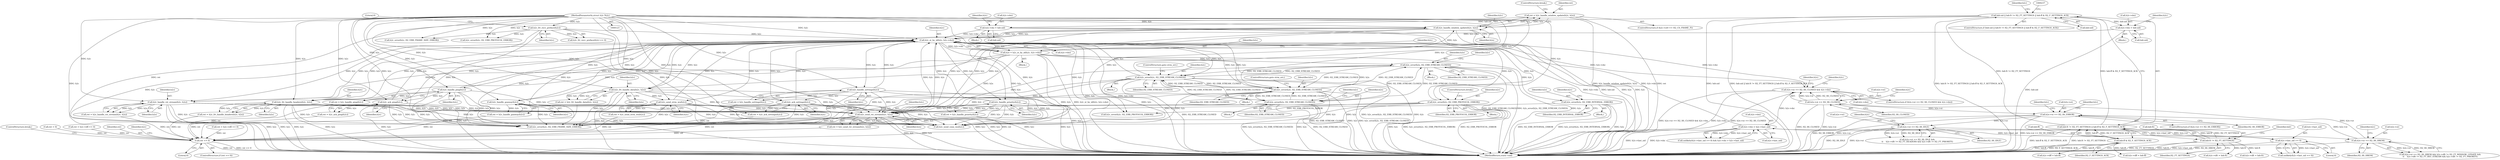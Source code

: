 digraph "0_haproxy_3f0e1ec70173593f4c2b3681b26c04a4ed5fc588@API" {
"1000656" [label="(Call,ret = h2c_handle_window_update(h2c, h2s))"];
"1000658" [label="(Call,h2c_handle_window_update(h2c, h2s))"];
"1000406" [label="(Call,h2c_st_by_id(h2c, h2c->dsi))"];
"1000753" [label="(Call,h2c_error(h2c, H2_ERR_PROTOCOL_ERROR))"];
"1000124" [label="(MethodParameterIn,struct h2c *h2c)"];
"1000806" [label="(Call,h2c_send_rst_stream(h2c, h2s))"];
"1000688" [label="(Call,h2c_frt_handle_headers(h2c, h2s))"];
"1000404" [label="(Call,h2s = h2c_st_by_id(h2c, h2c->dsi))"];
"1000646" [label="(Call,h2c_ack_ping(h2c))"];
"1000636" [label="(Call,h2c_handle_ping(h2c))"];
"1000749" [label="(Call,h2c_handle_goaway(h2c))"];
"1000614" [label="(Call,h2c_handle_settings(h2c))"];
"1000624" [label="(Call,h2c_ack_settings(h2c))"];
"1000736" [label="(Call,h2c_handle_rst_stream(h2c, h2s))"];
"1000551" [label="(Call,h2c_error(h2c, H2_ERR_STREAM_CLOSED))"];
"1000504" [label="(Call,h2c_error(h2c, H2_ERR_STREAM_CLOSED))"];
"1000471" [label="(Call,h2s_error(h2s, H2_ERR_STREAM_CLOSED))"];
"1000515" [label="(Call,h2s_error(h2s, H2_ERR_STREAM_CLOSED))"];
"1000701" [label="(Call,h2c_frt_handle_data(h2c, h2s))"];
"1000712" [label="(Call,h2c_send_strm_wu(h2c))"];
"1000724" [label="(Call,h2c_handle_priority(h2c))"];
"1000670" [label="(Call,h2s_error(h2s, H2_ERR_INTERNAL_ERROR))"];
"1000152" [label="(Call,h2c_frt_recv_preface(h2c))"];
"1000369" [label="(Call,h2c->dsi = hdr.sid)"];
"1000208" [label="(Call,hdr.sid || hdr.ft != H2_FT_SETTINGS || hdr.ff & H2_F_SETTINGS_ACK)"];
"1000212" [label="(Call,hdr.ft != H2_FT_SETTINGS || hdr.ff & H2_F_SETTINGS_ACK)"];
"1000213" [label="(Call,hdr.ft != H2_FT_SETTINGS)"];
"1000218" [label="(Call,hdr.ff & H2_F_SETTINGS_ACK)"];
"1000563" [label="(Call,h2c->dsi > h2c->last_sid)"];
"1000481" [label="(Call,h2s->st == H2_SS_CLOSED && h2c->dsi)"];
"1000482" [label="(Call,h2s->st == H2_SS_CLOSED)"];
"1000448" [label="(Call,h2s->st == H2_SS_HREM)"];
"1000420" [label="(Call,h2s->st == H2_SS_IDLE)"];
"1000788" [label="(Call,h2s->st == H2_SS_ERROR)"];
"1000558" [label="(Call,h2c->last_sid >= 0)"];
"1000268" [label="(Call,h2c->dsi = hdr.sid)"];
"1000810" [label="(Call,ret <= 0)"];
"1000637" [label="(Identifier,h2c)"];
"1000661" [label="(ControlStructure,break;)"];
"1000592" [label="(Call,ret = h2c->dfl == 0)"];
"1000217" [label="(Identifier,H2_FT_SETTINGS)"];
"1000369" [label="(Call,h2c->dsi = hdr.sid)"];
"1000701" [label="(Call,h2c_frt_handle_data(h2c, h2s))"];
"1000615" [label="(Identifier,h2c)"];
"1000556" [label="(Call,unlikely(h2c->last_sid >= 0) && h2c->dsi > h2c->last_sid)"];
"1000373" [label="(Call,hdr.sid)"];
"1000656" [label="(Call,ret = h2c_handle_window_update(h2c, h2s))"];
"1000736" [label="(Call,h2c_handle_rst_stream(h2c, h2s))"];
"1000218" [label="(Call,hdr.ff & H2_F_SETTINGS_ACK)"];
"1000562" [label="(Literal,0)"];
"1000813" [label="(ControlStructure,break;)"];
"1000808" [label="(Identifier,h2s)"];
"1000307" [label="(Call,ret = 0)"];
"1000779" [label="(Call,ret = h2c->dfl == 0)"];
"1000152" [label="(Call,h2c_frt_recv_preface(h2c))"];
"1000625" [label="(Identifier,h2c)"];
"1000788" [label="(Call,h2s->st == H2_SS_ERROR)"];
"1000219" [label="(Call,hdr.ff)"];
"1000557" [label="(Call,unlikely(h2c->last_sid >= 0))"];
"1000404" [label="(Call,h2s = h2c_st_by_id(h2c, h2c->dsi))"];
"1000646" [label="(Call,h2c_ack_ping(h2c))"];
"1000305" [label="(Block,)"];
"1000272" [label="(Call,hdr.sid)"];
"1000614" [label="(Call,h2c_handle_settings(h2c))"];
"1000807" [label="(Identifier,h2c)"];
"1000207" [label="(ControlStructure,if (hdr.sid || hdr.ft != H2_FT_SETTINGS || hdr.ff & H2_F_SETTINGS_ACK))"];
"1000690" [label="(Identifier,h2s)"];
"1000801" [label="(Identifier,h2c)"];
"1000420" [label="(Call,h2s->st == H2_SS_IDLE)"];
"1000407" [label="(Identifier,h2c)"];
"1000482" [label="(Call,h2s->st == H2_SS_CLOSED)"];
"1000481" [label="(Call,h2s->st == H2_SS_CLOSED && h2c->dsi)"];
"1000124" [label="(MethodParameterIn,struct h2c *h2c)"];
"1000660" [label="(Identifier,h2s)"];
"1000811" [label="(Identifier,ret)"];
"1000488" [label="(Identifier,h2c)"];
"1000154" [label="(Literal,0)"];
"1000447" [label="(Call,h2s->st == H2_SS_HREM && h2c->dft != H2_FT_WINDOW_UPDATE &&\n\t\t    h2c->dft != H2_FT_RST_STREAM && h2c->dft != H2_FT_PRIORITY)"];
"1000624" [label="(Call,h2c_ack_settings(h2c))"];
"1000810" [label="(Call,ret <= 0)"];
"1000550" [label="(Block,)"];
"1000647" [label="(Identifier,h2c)"];
"1000558" [label="(Call,h2c->last_sid >= 0)"];
"1000689" [label="(Identifier,h2c)"];
"1000747" [label="(Call,ret = h2c_handle_goaway(h2c))"];
"1000657" [label="(Identifier,ret)"];
"1000789" [label="(Call,h2s->st)"];
"1000551" [label="(Call,h2c_error(h2c, H2_ERR_STREAM_CLOSED))"];
"1000612" [label="(Call,ret = h2c_handle_settings(h2c))"];
"1000737" [label="(Identifier,h2c)"];
"1000225" [label="(Identifier,h2c)"];
"1000622" [label="(Call,ret = h2c_ack_settings(h2c))"];
"1000323" [label="(Block,)"];
"1000476" [label="(Identifier,h2c)"];
"1000353" [label="(Call,h2c_error(h2c, H2_ERR_FRAME_SIZE_ERROR))"];
"1000658" [label="(Call,h2c_handle_window_update(h2c, h2s))"];
"1000517" [label="(Identifier,H2_ERR_STREAM_CLOSED)"];
"1000699" [label="(Call,ret = h2c_frt_handle_data(h2c, h2s))"];
"1000437" [label="(Call,h2c_error(h2c, H2_ERR_PROTOCOL_ERROR))"];
"1000560" [label="(Identifier,h2c)"];
"1000806" [label="(Call,h2c_send_rst_stream(h2c, h2s))"];
"1000754" [label="(Identifier,h2c)"];
"1000383" [label="(Call,h2c->dff = hdr.ff)"];
"1000153" [label="(Identifier,h2c)"];
"1000854" [label="(MethodReturn,static void)"];
"1000756" [label="(ControlStructure,break;)"];
"1000222" [label="(Identifier,H2_F_SETTINGS_ACK)"];
"1000755" [label="(Identifier,H2_ERR_PROTOCOL_ERROR)"];
"1000370" [label="(Call,h2c->dsi)"];
"1000456" [label="(Identifier,h2c)"];
"1000567" [label="(Call,h2c->last_sid)"];
"1000376" [label="(Call,h2c->dft = hdr.ft)"];
"1000554" [label="(ControlStructure,goto strm_err;)"];
"1000850" [label="(Call,h2c_send_conn_wu(h2c))"];
"1000710" [label="(Call,ret = h2c_send_strm_wu(h2c))"];
"1000787" [label="(ControlStructure,if (h2s->st == H2_SS_ERROR))"];
"1000659" [label="(Identifier,h2c)"];
"1000688" [label="(Call,h2c_frt_handle_headers(h2c, h2s))"];
"1000753" [label="(Call,h2c_error(h2c, H2_ERR_PROTOCOL_ERROR))"];
"1000675" [label="(Identifier,h2c)"];
"1000268" [label="(Call,h2c->dsi = hdr.sid)"];
"1000553" [label="(Identifier,H2_ERR_STREAM_CLOSED)"];
"1000670" [label="(Call,h2s_error(h2s, H2_ERR_INTERNAL_ERROR))"];
"1000812" [label="(Literal,0)"];
"1000414" [label="(Identifier,h2c)"];
"1000809" [label="(ControlStructure,if (ret <= 0))"];
"1000738" [label="(Identifier,h2s)"];
"1000552" [label="(Identifier,h2c)"];
"1000486" [label="(Identifier,H2_SS_CLOSED)"];
"1000515" [label="(Call,h2s_error(h2s, H2_ERR_STREAM_CLOSED))"];
"1000506" [label="(Identifier,H2_ERR_STREAM_CLOSED)"];
"1000604" [label="(Block,)"];
"1000520" [label="(Identifier,h2c)"];
"1000503" [label="(Block,)"];
"1000277" [label="(Identifier,h2c)"];
"1000750" [label="(Identifier,h2c)"];
"1000471" [label="(Call,h2s_error(h2s, H2_ERR_STREAM_CLOSED))"];
"1000408" [label="(Call,h2c->dsi)"];
"1000252" [label="(Call,h2c_error(h2c, H2_ERR_FRAME_SIZE_ERROR))"];
"1000209" [label="(Call,hdr.sid)"];
"1000636" [label="(Call,h2c_handle_ping(h2c))"];
"1000563" [label="(Call,h2c->dsi > h2c->last_sid)"];
"1000712" [label="(Call,h2c_send_strm_wu(h2c))"];
"1000449" [label="(Call,h2s->st)"];
"1000470" [label="(Block,)"];
"1000424" [label="(Identifier,H2_SS_IDLE)"];
"1000634" [label="(Call,ret = h2c_handle_ping(h2c))"];
"1000507" [label="(ControlStructure,goto strm_err;)"];
"1000564" [label="(Call,h2c->dsi)"];
"1000495" [label="(Identifier,h2c)"];
"1000703" [label="(Identifier,h2s)"];
"1000672" [label="(Identifier,H2_ERR_INTERNAL_ERROR)"];
"1000214" [label="(Call,hdr.ft)"];
"1000421" [label="(Call,h2s->st)"];
"1000282" [label="(Call,h2c->dff = hdr.ff)"];
"1000220" [label="(Identifier,hdr)"];
"1000713" [label="(Identifier,h2c)"];
"1000269" [label="(Call,h2c->dsi)"];
"1000817" [label="(Identifier,h2c)"];
"1000448" [label="(Call,h2s->st == H2_SS_HREM)"];
"1000671" [label="(Identifier,h2s)"];
"1000702" [label="(Identifier,h2c)"];
"1000650" [label="(ControlStructure,if (h2c->st0 == H2_CS_FRAME_P))"];
"1000208" [label="(Call,hdr.sid || hdr.ft != H2_FT_SETTINGS || hdr.ff & H2_F_SETTINGS_ACK)"];
"1000749" [label="(Call,h2c_handle_goaway(h2c))"];
"1000516" [label="(Identifier,h2s)"];
"1000275" [label="(Call,h2c->dft = hdr.ft)"];
"1000559" [label="(Call,h2c->last_sid)"];
"1000504" [label="(Call,h2c_error(h2c, H2_ERR_STREAM_CLOSED))"];
"1000686" [label="(Call,ret = h2c_frt_handle_headers(h2c, h2s))"];
"1000224" [label="(Call,h2c_error(h2c, H2_ERR_PROTOCOL_ERROR))"];
"1000804" [label="(Call,ret = h2c_send_rst_stream(h2c, h2s))"];
"1000483" [label="(Call,h2s->st)"];
"1000472" [label="(Identifier,h2s)"];
"1000419" [label="(Call,h2s->st == H2_SS_IDLE &&\n\t\t    h2c->dft != H2_FT_HEADERS && h2c->dft != H2_FT_PRIORITY)"];
"1000406" [label="(Call,h2c_st_by_id(h2c, h2c->dsi))"];
"1000514" [label="(Block,)"];
"1000378" [label="(Identifier,h2c)"];
"1000213" [label="(Call,hdr.ft != H2_FT_SETTINGS)"];
"1000405" [label="(Identifier,h2s)"];
"1000792" [label="(Identifier,H2_SS_ERROR)"];
"1000473" [label="(Identifier,H2_ERR_STREAM_CLOSED)"];
"1000151" [label="(Call,h2c_frt_recv_preface(h2c) <= 0)"];
"1000734" [label="(Call,ret = h2c_handle_rst_stream(h2c, h2s))"];
"1000725" [label="(Identifier,h2c)"];
"1000428" [label="(Identifier,h2c)"];
"1000669" [label="(Block,)"];
"1000724" [label="(Call,h2c_handle_priority(h2c))"];
"1000212" [label="(Call,hdr.ft != H2_FT_SETTINGS || hdr.ff & H2_F_SETTINGS_ACK)"];
"1000487" [label="(Call,h2c->dsi)"];
"1000644" [label="(Call,ret = h2c_ack_ping(h2c))"];
"1000505" [label="(Identifier,h2c)"];
"1000480" [label="(ControlStructure,if (h2s->st == H2_SS_CLOSED && h2c->dsi))"];
"1000795" [label="(Identifier,h2c)"];
"1000184" [label="(Block,)"];
"1000722" [label="(Call,ret = h2c_handle_priority(h2c))"];
"1000452" [label="(Identifier,H2_SS_HREM)"];
"1000656" -> "1000650"  [label="AST: "];
"1000656" -> "1000658"  [label="CFG: "];
"1000657" -> "1000656"  [label="AST: "];
"1000658" -> "1000656"  [label="AST: "];
"1000661" -> "1000656"  [label="CFG: "];
"1000656" -> "1000854"  [label="DDG: h2c_handle_window_update(h2c, h2s)"];
"1000656" -> "1000854"  [label="DDG: ret"];
"1000658" -> "1000656"  [label="DDG: h2c"];
"1000658" -> "1000656"  [label="DDG: h2s"];
"1000656" -> "1000810"  [label="DDG: ret"];
"1000658" -> "1000660"  [label="CFG: "];
"1000659" -> "1000658"  [label="AST: "];
"1000660" -> "1000658"  [label="AST: "];
"1000658" -> "1000854"  [label="DDG: h2s"];
"1000658" -> "1000854"  [label="DDG: h2c"];
"1000658" -> "1000353"  [label="DDG: h2c"];
"1000658" -> "1000406"  [label="DDG: h2c"];
"1000406" -> "1000658"  [label="DDG: h2c"];
"1000124" -> "1000658"  [label="DDG: h2c"];
"1000404" -> "1000658"  [label="DDG: h2s"];
"1000658" -> "1000806"  [label="DDG: h2c"];
"1000658" -> "1000806"  [label="DDG: h2s"];
"1000658" -> "1000850"  [label="DDG: h2c"];
"1000406" -> "1000404"  [label="AST: "];
"1000406" -> "1000408"  [label="CFG: "];
"1000407" -> "1000406"  [label="AST: "];
"1000408" -> "1000406"  [label="AST: "];
"1000404" -> "1000406"  [label="CFG: "];
"1000406" -> "1000854"  [label="DDG: h2c"];
"1000406" -> "1000854"  [label="DDG: h2c->dsi"];
"1000406" -> "1000353"  [label="DDG: h2c"];
"1000406" -> "1000404"  [label="DDG: h2c"];
"1000406" -> "1000404"  [label="DDG: h2c->dsi"];
"1000753" -> "1000406"  [label="DDG: h2c"];
"1000806" -> "1000406"  [label="DDG: h2c"];
"1000688" -> "1000406"  [label="DDG: h2c"];
"1000646" -> "1000406"  [label="DDG: h2c"];
"1000749" -> "1000406"  [label="DDG: h2c"];
"1000614" -> "1000406"  [label="DDG: h2c"];
"1000152" -> "1000406"  [label="DDG: h2c"];
"1000624" -> "1000406"  [label="DDG: h2c"];
"1000736" -> "1000406"  [label="DDG: h2c"];
"1000551" -> "1000406"  [label="DDG: h2c"];
"1000636" -> "1000406"  [label="DDG: h2c"];
"1000701" -> "1000406"  [label="DDG: h2c"];
"1000712" -> "1000406"  [label="DDG: h2c"];
"1000724" -> "1000406"  [label="DDG: h2c"];
"1000504" -> "1000406"  [label="DDG: h2c"];
"1000124" -> "1000406"  [label="DDG: h2c"];
"1000369" -> "1000406"  [label="DDG: h2c->dsi"];
"1000563" -> "1000406"  [label="DDG: h2c->dsi"];
"1000481" -> "1000406"  [label="DDG: h2c->dsi"];
"1000268" -> "1000406"  [label="DDG: h2c->dsi"];
"1000406" -> "1000437"  [label="DDG: h2c"];
"1000406" -> "1000481"  [label="DDG: h2c->dsi"];
"1000406" -> "1000504"  [label="DDG: h2c"];
"1000406" -> "1000551"  [label="DDG: h2c"];
"1000406" -> "1000614"  [label="DDG: h2c"];
"1000406" -> "1000624"  [label="DDG: h2c"];
"1000406" -> "1000636"  [label="DDG: h2c"];
"1000406" -> "1000646"  [label="DDG: h2c"];
"1000406" -> "1000688"  [label="DDG: h2c"];
"1000406" -> "1000701"  [label="DDG: h2c"];
"1000406" -> "1000712"  [label="DDG: h2c"];
"1000406" -> "1000724"  [label="DDG: h2c"];
"1000406" -> "1000736"  [label="DDG: h2c"];
"1000406" -> "1000749"  [label="DDG: h2c"];
"1000406" -> "1000753"  [label="DDG: h2c"];
"1000406" -> "1000806"  [label="DDG: h2c"];
"1000406" -> "1000850"  [label="DDG: h2c"];
"1000753" -> "1000604"  [label="AST: "];
"1000753" -> "1000755"  [label="CFG: "];
"1000754" -> "1000753"  [label="AST: "];
"1000755" -> "1000753"  [label="AST: "];
"1000756" -> "1000753"  [label="CFG: "];
"1000753" -> "1000854"  [label="DDG: h2c"];
"1000753" -> "1000854"  [label="DDG: h2c_error(h2c, H2_ERR_PROTOCOL_ERROR)"];
"1000753" -> "1000854"  [label="DDG: H2_ERR_PROTOCOL_ERROR"];
"1000753" -> "1000353"  [label="DDG: h2c"];
"1000753" -> "1000437"  [label="DDG: H2_ERR_PROTOCOL_ERROR"];
"1000124" -> "1000753"  [label="DDG: h2c"];
"1000753" -> "1000806"  [label="DDG: h2c"];
"1000753" -> "1000850"  [label="DDG: h2c"];
"1000124" -> "1000123"  [label="AST: "];
"1000124" -> "1000854"  [label="DDG: h2c"];
"1000124" -> "1000152"  [label="DDG: h2c"];
"1000124" -> "1000224"  [label="DDG: h2c"];
"1000124" -> "1000252"  [label="DDG: h2c"];
"1000124" -> "1000353"  [label="DDG: h2c"];
"1000124" -> "1000437"  [label="DDG: h2c"];
"1000124" -> "1000504"  [label="DDG: h2c"];
"1000124" -> "1000551"  [label="DDG: h2c"];
"1000124" -> "1000614"  [label="DDG: h2c"];
"1000124" -> "1000624"  [label="DDG: h2c"];
"1000124" -> "1000636"  [label="DDG: h2c"];
"1000124" -> "1000646"  [label="DDG: h2c"];
"1000124" -> "1000688"  [label="DDG: h2c"];
"1000124" -> "1000701"  [label="DDG: h2c"];
"1000124" -> "1000712"  [label="DDG: h2c"];
"1000124" -> "1000724"  [label="DDG: h2c"];
"1000124" -> "1000736"  [label="DDG: h2c"];
"1000124" -> "1000749"  [label="DDG: h2c"];
"1000124" -> "1000806"  [label="DDG: h2c"];
"1000124" -> "1000850"  [label="DDG: h2c"];
"1000806" -> "1000804"  [label="AST: "];
"1000806" -> "1000808"  [label="CFG: "];
"1000807" -> "1000806"  [label="AST: "];
"1000808" -> "1000806"  [label="AST: "];
"1000804" -> "1000806"  [label="CFG: "];
"1000806" -> "1000854"  [label="DDG: h2c"];
"1000806" -> "1000854"  [label="DDG: h2s"];
"1000806" -> "1000353"  [label="DDG: h2c"];
"1000806" -> "1000804"  [label="DDG: h2c"];
"1000806" -> "1000804"  [label="DDG: h2s"];
"1000688" -> "1000806"  [label="DDG: h2c"];
"1000688" -> "1000806"  [label="DDG: h2s"];
"1000646" -> "1000806"  [label="DDG: h2c"];
"1000749" -> "1000806"  [label="DDG: h2c"];
"1000614" -> "1000806"  [label="DDG: h2c"];
"1000624" -> "1000806"  [label="DDG: h2c"];
"1000736" -> "1000806"  [label="DDG: h2c"];
"1000736" -> "1000806"  [label="DDG: h2s"];
"1000551" -> "1000806"  [label="DDG: h2c"];
"1000636" -> "1000806"  [label="DDG: h2c"];
"1000701" -> "1000806"  [label="DDG: h2c"];
"1000701" -> "1000806"  [label="DDG: h2s"];
"1000712" -> "1000806"  [label="DDG: h2c"];
"1000724" -> "1000806"  [label="DDG: h2c"];
"1000504" -> "1000806"  [label="DDG: h2c"];
"1000404" -> "1000806"  [label="DDG: h2s"];
"1000471" -> "1000806"  [label="DDG: h2s"];
"1000515" -> "1000806"  [label="DDG: h2s"];
"1000670" -> "1000806"  [label="DDG: h2s"];
"1000806" -> "1000850"  [label="DDG: h2c"];
"1000688" -> "1000686"  [label="AST: "];
"1000688" -> "1000690"  [label="CFG: "];
"1000689" -> "1000688"  [label="AST: "];
"1000690" -> "1000688"  [label="AST: "];
"1000686" -> "1000688"  [label="CFG: "];
"1000688" -> "1000854"  [label="DDG: h2c"];
"1000688" -> "1000854"  [label="DDG: h2s"];
"1000688" -> "1000353"  [label="DDG: h2c"];
"1000688" -> "1000686"  [label="DDG: h2c"];
"1000688" -> "1000686"  [label="DDG: h2s"];
"1000404" -> "1000688"  [label="DDG: h2s"];
"1000688" -> "1000850"  [label="DDG: h2c"];
"1000404" -> "1000305"  [label="AST: "];
"1000405" -> "1000404"  [label="AST: "];
"1000414" -> "1000404"  [label="CFG: "];
"1000404" -> "1000854"  [label="DDG: h2s"];
"1000404" -> "1000854"  [label="DDG: h2c_st_by_id(h2c, h2c->dsi)"];
"1000404" -> "1000471"  [label="DDG: h2s"];
"1000404" -> "1000515"  [label="DDG: h2s"];
"1000404" -> "1000670"  [label="DDG: h2s"];
"1000404" -> "1000701"  [label="DDG: h2s"];
"1000404" -> "1000736"  [label="DDG: h2s"];
"1000646" -> "1000644"  [label="AST: "];
"1000646" -> "1000647"  [label="CFG: "];
"1000647" -> "1000646"  [label="AST: "];
"1000644" -> "1000646"  [label="CFG: "];
"1000646" -> "1000854"  [label="DDG: h2c"];
"1000646" -> "1000353"  [label="DDG: h2c"];
"1000646" -> "1000644"  [label="DDG: h2c"];
"1000636" -> "1000646"  [label="DDG: h2c"];
"1000646" -> "1000850"  [label="DDG: h2c"];
"1000636" -> "1000634"  [label="AST: "];
"1000636" -> "1000637"  [label="CFG: "];
"1000637" -> "1000636"  [label="AST: "];
"1000634" -> "1000636"  [label="CFG: "];
"1000636" -> "1000854"  [label="DDG: h2c"];
"1000636" -> "1000353"  [label="DDG: h2c"];
"1000636" -> "1000634"  [label="DDG: h2c"];
"1000636" -> "1000850"  [label="DDG: h2c"];
"1000749" -> "1000747"  [label="AST: "];
"1000749" -> "1000750"  [label="CFG: "];
"1000750" -> "1000749"  [label="AST: "];
"1000747" -> "1000749"  [label="CFG: "];
"1000749" -> "1000854"  [label="DDG: h2c"];
"1000749" -> "1000353"  [label="DDG: h2c"];
"1000749" -> "1000747"  [label="DDG: h2c"];
"1000749" -> "1000850"  [label="DDG: h2c"];
"1000614" -> "1000612"  [label="AST: "];
"1000614" -> "1000615"  [label="CFG: "];
"1000615" -> "1000614"  [label="AST: "];
"1000612" -> "1000614"  [label="CFG: "];
"1000614" -> "1000854"  [label="DDG: h2c"];
"1000614" -> "1000353"  [label="DDG: h2c"];
"1000614" -> "1000612"  [label="DDG: h2c"];
"1000614" -> "1000624"  [label="DDG: h2c"];
"1000614" -> "1000850"  [label="DDG: h2c"];
"1000624" -> "1000622"  [label="AST: "];
"1000624" -> "1000625"  [label="CFG: "];
"1000625" -> "1000624"  [label="AST: "];
"1000622" -> "1000624"  [label="CFG: "];
"1000624" -> "1000854"  [label="DDG: h2c"];
"1000624" -> "1000353"  [label="DDG: h2c"];
"1000624" -> "1000622"  [label="DDG: h2c"];
"1000624" -> "1000850"  [label="DDG: h2c"];
"1000736" -> "1000734"  [label="AST: "];
"1000736" -> "1000738"  [label="CFG: "];
"1000737" -> "1000736"  [label="AST: "];
"1000738" -> "1000736"  [label="AST: "];
"1000734" -> "1000736"  [label="CFG: "];
"1000736" -> "1000854"  [label="DDG: h2s"];
"1000736" -> "1000854"  [label="DDG: h2c"];
"1000736" -> "1000353"  [label="DDG: h2c"];
"1000736" -> "1000734"  [label="DDG: h2c"];
"1000736" -> "1000734"  [label="DDG: h2s"];
"1000736" -> "1000850"  [label="DDG: h2c"];
"1000551" -> "1000550"  [label="AST: "];
"1000551" -> "1000553"  [label="CFG: "];
"1000552" -> "1000551"  [label="AST: "];
"1000553" -> "1000551"  [label="AST: "];
"1000554" -> "1000551"  [label="CFG: "];
"1000551" -> "1000854"  [label="DDG: H2_ERR_STREAM_CLOSED"];
"1000551" -> "1000854"  [label="DDG: h2c_error(h2c, H2_ERR_STREAM_CLOSED)"];
"1000551" -> "1000854"  [label="DDG: h2c"];
"1000551" -> "1000353"  [label="DDG: h2c"];
"1000551" -> "1000471"  [label="DDG: H2_ERR_STREAM_CLOSED"];
"1000551" -> "1000504"  [label="DDG: H2_ERR_STREAM_CLOSED"];
"1000551" -> "1000515"  [label="DDG: H2_ERR_STREAM_CLOSED"];
"1000504" -> "1000551"  [label="DDG: H2_ERR_STREAM_CLOSED"];
"1000471" -> "1000551"  [label="DDG: H2_ERR_STREAM_CLOSED"];
"1000515" -> "1000551"  [label="DDG: H2_ERR_STREAM_CLOSED"];
"1000551" -> "1000850"  [label="DDG: h2c"];
"1000504" -> "1000503"  [label="AST: "];
"1000504" -> "1000506"  [label="CFG: "];
"1000505" -> "1000504"  [label="AST: "];
"1000506" -> "1000504"  [label="AST: "];
"1000507" -> "1000504"  [label="CFG: "];
"1000504" -> "1000854"  [label="DDG: H2_ERR_STREAM_CLOSED"];
"1000504" -> "1000854"  [label="DDG: h2c"];
"1000504" -> "1000854"  [label="DDG: h2c_error(h2c, H2_ERR_STREAM_CLOSED)"];
"1000504" -> "1000353"  [label="DDG: h2c"];
"1000504" -> "1000471"  [label="DDG: H2_ERR_STREAM_CLOSED"];
"1000471" -> "1000504"  [label="DDG: H2_ERR_STREAM_CLOSED"];
"1000515" -> "1000504"  [label="DDG: H2_ERR_STREAM_CLOSED"];
"1000504" -> "1000515"  [label="DDG: H2_ERR_STREAM_CLOSED"];
"1000504" -> "1000850"  [label="DDG: h2c"];
"1000471" -> "1000470"  [label="AST: "];
"1000471" -> "1000473"  [label="CFG: "];
"1000472" -> "1000471"  [label="AST: "];
"1000473" -> "1000471"  [label="AST: "];
"1000476" -> "1000471"  [label="CFG: "];
"1000471" -> "1000854"  [label="DDG: h2s"];
"1000471" -> "1000854"  [label="DDG: H2_ERR_STREAM_CLOSED"];
"1000471" -> "1000854"  [label="DDG: h2s_error(h2s, H2_ERR_STREAM_CLOSED)"];
"1000515" -> "1000471"  [label="DDG: H2_ERR_STREAM_CLOSED"];
"1000471" -> "1000515"  [label="DDG: H2_ERR_STREAM_CLOSED"];
"1000515" -> "1000514"  [label="AST: "];
"1000515" -> "1000517"  [label="CFG: "];
"1000516" -> "1000515"  [label="AST: "];
"1000517" -> "1000515"  [label="AST: "];
"1000520" -> "1000515"  [label="CFG: "];
"1000515" -> "1000854"  [label="DDG: h2s_error(h2s, H2_ERR_STREAM_CLOSED)"];
"1000515" -> "1000854"  [label="DDG: h2s"];
"1000515" -> "1000854"  [label="DDG: H2_ERR_STREAM_CLOSED"];
"1000701" -> "1000699"  [label="AST: "];
"1000701" -> "1000703"  [label="CFG: "];
"1000702" -> "1000701"  [label="AST: "];
"1000703" -> "1000701"  [label="AST: "];
"1000699" -> "1000701"  [label="CFG: "];
"1000701" -> "1000854"  [label="DDG: h2c"];
"1000701" -> "1000854"  [label="DDG: h2s"];
"1000701" -> "1000353"  [label="DDG: h2c"];
"1000701" -> "1000699"  [label="DDG: h2c"];
"1000701" -> "1000699"  [label="DDG: h2s"];
"1000701" -> "1000712"  [label="DDG: h2c"];
"1000701" -> "1000850"  [label="DDG: h2c"];
"1000712" -> "1000710"  [label="AST: "];
"1000712" -> "1000713"  [label="CFG: "];
"1000713" -> "1000712"  [label="AST: "];
"1000710" -> "1000712"  [label="CFG: "];
"1000712" -> "1000854"  [label="DDG: h2c"];
"1000712" -> "1000353"  [label="DDG: h2c"];
"1000712" -> "1000710"  [label="DDG: h2c"];
"1000712" -> "1000850"  [label="DDG: h2c"];
"1000724" -> "1000722"  [label="AST: "];
"1000724" -> "1000725"  [label="CFG: "];
"1000725" -> "1000724"  [label="AST: "];
"1000722" -> "1000724"  [label="CFG: "];
"1000724" -> "1000854"  [label="DDG: h2c"];
"1000724" -> "1000353"  [label="DDG: h2c"];
"1000724" -> "1000722"  [label="DDG: h2c"];
"1000724" -> "1000850"  [label="DDG: h2c"];
"1000670" -> "1000669"  [label="AST: "];
"1000670" -> "1000672"  [label="CFG: "];
"1000671" -> "1000670"  [label="AST: "];
"1000672" -> "1000670"  [label="AST: "];
"1000675" -> "1000670"  [label="CFG: "];
"1000670" -> "1000854"  [label="DDG: H2_ERR_INTERNAL_ERROR"];
"1000670" -> "1000854"  [label="DDG: h2s_error(h2s, H2_ERR_INTERNAL_ERROR)"];
"1000670" -> "1000854"  [label="DDG: h2s"];
"1000152" -> "1000151"  [label="AST: "];
"1000152" -> "1000153"  [label="CFG: "];
"1000153" -> "1000152"  [label="AST: "];
"1000154" -> "1000152"  [label="CFG: "];
"1000152" -> "1000854"  [label="DDG: h2c"];
"1000152" -> "1000151"  [label="DDG: h2c"];
"1000152" -> "1000224"  [label="DDG: h2c"];
"1000152" -> "1000252"  [label="DDG: h2c"];
"1000152" -> "1000353"  [label="DDG: h2c"];
"1000152" -> "1000850"  [label="DDG: h2c"];
"1000369" -> "1000323"  [label="AST: "];
"1000369" -> "1000373"  [label="CFG: "];
"1000370" -> "1000369"  [label="AST: "];
"1000373" -> "1000369"  [label="AST: "];
"1000378" -> "1000369"  [label="CFG: "];
"1000369" -> "1000854"  [label="DDG: hdr.sid"];
"1000208" -> "1000369"  [label="DDG: hdr.sid"];
"1000208" -> "1000207"  [label="AST: "];
"1000208" -> "1000209"  [label="CFG: "];
"1000208" -> "1000212"  [label="CFG: "];
"1000209" -> "1000208"  [label="AST: "];
"1000212" -> "1000208"  [label="AST: "];
"1000225" -> "1000208"  [label="CFG: "];
"1000237" -> "1000208"  [label="CFG: "];
"1000208" -> "1000854"  [label="DDG: hdr.sid"];
"1000208" -> "1000854"  [label="DDG: hdr.sid || hdr.ft != H2_FT_SETTINGS || hdr.ff & H2_F_SETTINGS_ACK"];
"1000208" -> "1000854"  [label="DDG: hdr.ft != H2_FT_SETTINGS || hdr.ff & H2_F_SETTINGS_ACK"];
"1000212" -> "1000208"  [label="DDG: hdr.ft != H2_FT_SETTINGS"];
"1000212" -> "1000208"  [label="DDG: hdr.ff & H2_F_SETTINGS_ACK"];
"1000208" -> "1000268"  [label="DDG: hdr.sid"];
"1000212" -> "1000213"  [label="CFG: "];
"1000212" -> "1000218"  [label="CFG: "];
"1000213" -> "1000212"  [label="AST: "];
"1000218" -> "1000212"  [label="AST: "];
"1000212" -> "1000854"  [label="DDG: hdr.ff & H2_F_SETTINGS_ACK"];
"1000212" -> "1000854"  [label="DDG: hdr.ft != H2_FT_SETTINGS"];
"1000213" -> "1000212"  [label="DDG: hdr.ft"];
"1000213" -> "1000212"  [label="DDG: H2_FT_SETTINGS"];
"1000218" -> "1000212"  [label="DDG: hdr.ff"];
"1000218" -> "1000212"  [label="DDG: H2_F_SETTINGS_ACK"];
"1000213" -> "1000217"  [label="CFG: "];
"1000214" -> "1000213"  [label="AST: "];
"1000217" -> "1000213"  [label="AST: "];
"1000220" -> "1000213"  [label="CFG: "];
"1000213" -> "1000854"  [label="DDG: H2_FT_SETTINGS"];
"1000213" -> "1000854"  [label="DDG: hdr.ft"];
"1000213" -> "1000275"  [label="DDG: hdr.ft"];
"1000213" -> "1000376"  [label="DDG: hdr.ft"];
"1000218" -> "1000222"  [label="CFG: "];
"1000219" -> "1000218"  [label="AST: "];
"1000222" -> "1000218"  [label="AST: "];
"1000218" -> "1000854"  [label="DDG: hdr.ff"];
"1000218" -> "1000854"  [label="DDG: H2_F_SETTINGS_ACK"];
"1000218" -> "1000282"  [label="DDG: hdr.ff"];
"1000218" -> "1000383"  [label="DDG: hdr.ff"];
"1000563" -> "1000556"  [label="AST: "];
"1000563" -> "1000567"  [label="CFG: "];
"1000564" -> "1000563"  [label="AST: "];
"1000567" -> "1000563"  [label="AST: "];
"1000556" -> "1000563"  [label="CFG: "];
"1000563" -> "1000854"  [label="DDG: h2c->last_sid"];
"1000563" -> "1000854"  [label="DDG: h2c->dsi"];
"1000563" -> "1000558"  [label="DDG: h2c->last_sid"];
"1000563" -> "1000556"  [label="DDG: h2c->dsi"];
"1000563" -> "1000556"  [label="DDG: h2c->last_sid"];
"1000481" -> "1000563"  [label="DDG: h2c->dsi"];
"1000558" -> "1000563"  [label="DDG: h2c->last_sid"];
"1000481" -> "1000480"  [label="AST: "];
"1000481" -> "1000482"  [label="CFG: "];
"1000481" -> "1000487"  [label="CFG: "];
"1000482" -> "1000481"  [label="AST: "];
"1000487" -> "1000481"  [label="AST: "];
"1000495" -> "1000481"  [label="CFG: "];
"1000560" -> "1000481"  [label="CFG: "];
"1000481" -> "1000854"  [label="DDG: h2s->st == H2_SS_CLOSED && h2c->dsi"];
"1000481" -> "1000854"  [label="DDG: h2c->dsi"];
"1000481" -> "1000854"  [label="DDG: h2s->st == H2_SS_CLOSED"];
"1000482" -> "1000481"  [label="DDG: h2s->st"];
"1000482" -> "1000481"  [label="DDG: H2_SS_CLOSED"];
"1000482" -> "1000486"  [label="CFG: "];
"1000483" -> "1000482"  [label="AST: "];
"1000486" -> "1000482"  [label="AST: "];
"1000488" -> "1000482"  [label="CFG: "];
"1000482" -> "1000854"  [label="DDG: H2_SS_CLOSED"];
"1000482" -> "1000854"  [label="DDG: h2s->st"];
"1000448" -> "1000482"  [label="DDG: h2s->st"];
"1000482" -> "1000788"  [label="DDG: h2s->st"];
"1000448" -> "1000447"  [label="AST: "];
"1000448" -> "1000452"  [label="CFG: "];
"1000449" -> "1000448"  [label="AST: "];
"1000452" -> "1000448"  [label="AST: "];
"1000456" -> "1000448"  [label="CFG: "];
"1000447" -> "1000448"  [label="CFG: "];
"1000448" -> "1000854"  [label="DDG: H2_SS_HREM"];
"1000448" -> "1000447"  [label="DDG: h2s->st"];
"1000448" -> "1000447"  [label="DDG: H2_SS_HREM"];
"1000420" -> "1000448"  [label="DDG: h2s->st"];
"1000448" -> "1000788"  [label="DDG: h2s->st"];
"1000420" -> "1000419"  [label="AST: "];
"1000420" -> "1000424"  [label="CFG: "];
"1000421" -> "1000420"  [label="AST: "];
"1000424" -> "1000420"  [label="AST: "];
"1000428" -> "1000420"  [label="CFG: "];
"1000419" -> "1000420"  [label="CFG: "];
"1000420" -> "1000854"  [label="DDG: H2_SS_IDLE"];
"1000420" -> "1000854"  [label="DDG: h2s->st"];
"1000420" -> "1000419"  [label="DDG: h2s->st"];
"1000420" -> "1000419"  [label="DDG: H2_SS_IDLE"];
"1000788" -> "1000420"  [label="DDG: h2s->st"];
"1000788" -> "1000787"  [label="AST: "];
"1000788" -> "1000792"  [label="CFG: "];
"1000789" -> "1000788"  [label="AST: "];
"1000792" -> "1000788"  [label="AST: "];
"1000795" -> "1000788"  [label="CFG: "];
"1000801" -> "1000788"  [label="CFG: "];
"1000788" -> "1000854"  [label="DDG: H2_SS_ERROR"];
"1000788" -> "1000854"  [label="DDG: h2s->st"];
"1000788" -> "1000854"  [label="DDG: h2s->st == H2_SS_ERROR"];
"1000558" -> "1000557"  [label="AST: "];
"1000558" -> "1000562"  [label="CFG: "];
"1000559" -> "1000558"  [label="AST: "];
"1000562" -> "1000558"  [label="AST: "];
"1000557" -> "1000558"  [label="CFG: "];
"1000558" -> "1000854"  [label="DDG: h2c->last_sid"];
"1000558" -> "1000557"  [label="DDG: h2c->last_sid"];
"1000558" -> "1000557"  [label="DDG: 0"];
"1000268" -> "1000184"  [label="AST: "];
"1000268" -> "1000272"  [label="CFG: "];
"1000269" -> "1000268"  [label="AST: "];
"1000272" -> "1000268"  [label="AST: "];
"1000277" -> "1000268"  [label="CFG: "];
"1000268" -> "1000854"  [label="DDG: h2c->dsi"];
"1000268" -> "1000854"  [label="DDG: hdr.sid"];
"1000810" -> "1000809"  [label="AST: "];
"1000810" -> "1000812"  [label="CFG: "];
"1000811" -> "1000810"  [label="AST: "];
"1000812" -> "1000810"  [label="AST: "];
"1000813" -> "1000810"  [label="CFG: "];
"1000817" -> "1000810"  [label="CFG: "];
"1000810" -> "1000854"  [label="DDG: ret <= 0"];
"1000810" -> "1000854"  [label="DDG: ret"];
"1000804" -> "1000810"  [label="DDG: ret"];
"1000699" -> "1000810"  [label="DDG: ret"];
"1000734" -> "1000810"  [label="DDG: ret"];
"1000612" -> "1000810"  [label="DDG: ret"];
"1000644" -> "1000810"  [label="DDG: ret"];
"1000722" -> "1000810"  [label="DDG: ret"];
"1000307" -> "1000810"  [label="DDG: ret"];
"1000592" -> "1000810"  [label="DDG: ret"];
"1000710" -> "1000810"  [label="DDG: ret"];
"1000622" -> "1000810"  [label="DDG: ret"];
"1000747" -> "1000810"  [label="DDG: ret"];
"1000779" -> "1000810"  [label="DDG: ret"];
"1000686" -> "1000810"  [label="DDG: ret"];
"1000634" -> "1000810"  [label="DDG: ret"];
}
